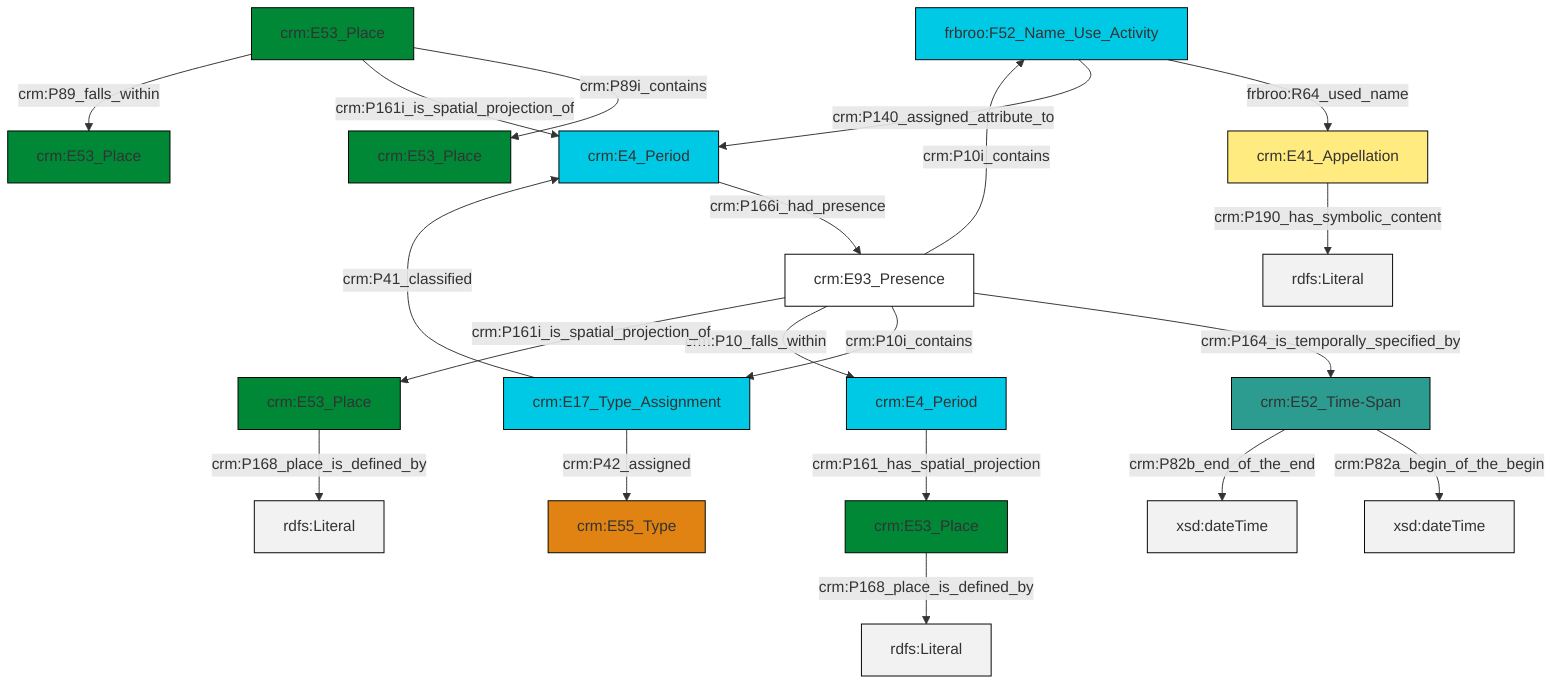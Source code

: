 graph TD
classDef Literal fill:#f2f2f2,stroke:#000000;
classDef CRM_Entity fill:#FFFFFF,stroke:#000000;
classDef Temporal_Entity fill:#00C9E6, stroke:#000000;
classDef Type fill:#E18312, stroke:#000000;
classDef Time-Span fill:#2C9C91, stroke:#000000;
classDef Appellation fill:#FFEB7F, stroke:#000000;
classDef Place fill:#008836, stroke:#000000;
classDef Persistent_Item fill:#B266B2, stroke:#000000;
classDef Conceptual_Object fill:#FFD700, stroke:#000000;
classDef Physical_Thing fill:#D2B48C, stroke:#000000;
classDef Actor fill:#f58aad, stroke:#000000;
classDef PC_Classes fill:#4ce600, stroke:#000000;
classDef Multi fill:#cccccc,stroke:#000000;

0["crm:E52_Time-Span"]:::Time-Span -->|crm:P82a_begin_of_the_begin| 1[xsd:dateTime]:::Literal
6["crm:E53_Place"]:::Place -->|crm:P168_place_is_defined_by| 7[rdfs:Literal]:::Literal
12["crm:E93_Presence"]:::CRM_Entity -->|crm:P164_is_temporally_specified_by| 0["crm:E52_Time-Span"]:::Time-Span
0["crm:E52_Time-Span"]:::Time-Span -->|crm:P82b_end_of_the_end| 15[xsd:dateTime]:::Literal
13["crm:E17_Type_Assignment"]:::Temporal_Entity -->|crm:P41_classified| 16["crm:E4_Period"]:::Temporal_Entity
17["crm:E53_Place"]:::Place -->|crm:P168_place_is_defined_by| 23[rdfs:Literal]:::Literal
4["crm:E53_Place"]:::Place -->|crm:P89i_contains| 24["crm:E53_Place"]:::Place
10["crm:E41_Appellation"]:::Appellation -->|crm:P190_has_symbolic_content| 25[rdfs:Literal]:::Literal
16["crm:E4_Period"]:::Temporal_Entity -->|crm:P166i_had_presence| 12["crm:E93_Presence"]:::CRM_Entity
2["frbroo:F52_Name_Use_Activity"]:::Temporal_Entity -->|frbroo:R64_used_name| 10["crm:E41_Appellation"]:::Appellation
12["crm:E93_Presence"]:::CRM_Entity -->|crm:P10i_contains| 13["crm:E17_Type_Assignment"]:::Temporal_Entity
12["crm:E93_Presence"]:::CRM_Entity -->|crm:P10i_contains| 2["frbroo:F52_Name_Use_Activity"]:::Temporal_Entity
13["crm:E17_Type_Assignment"]:::Temporal_Entity -->|crm:P42_assigned| 27["crm:E55_Type"]:::Type
2["frbroo:F52_Name_Use_Activity"]:::Temporal_Entity -->|crm:P140_assigned_attribute_to| 16["crm:E4_Period"]:::Temporal_Entity
12["crm:E93_Presence"]:::CRM_Entity -->|crm:P10_falls_within| 19["crm:E4_Period"]:::Temporal_Entity
19["crm:E4_Period"]:::Temporal_Entity -->|crm:P161_has_spatial_projection| 17["crm:E53_Place"]:::Place
4["crm:E53_Place"]:::Place -->|crm:P161i_is_spatial_projection_of| 16["crm:E4_Period"]:::Temporal_Entity
4["crm:E53_Place"]:::Place -->|crm:P89_falls_within| 8["crm:E53_Place"]:::Place
12["crm:E93_Presence"]:::CRM_Entity -->|crm:P161i_is_spatial_projection_of| 6["crm:E53_Place"]:::Place